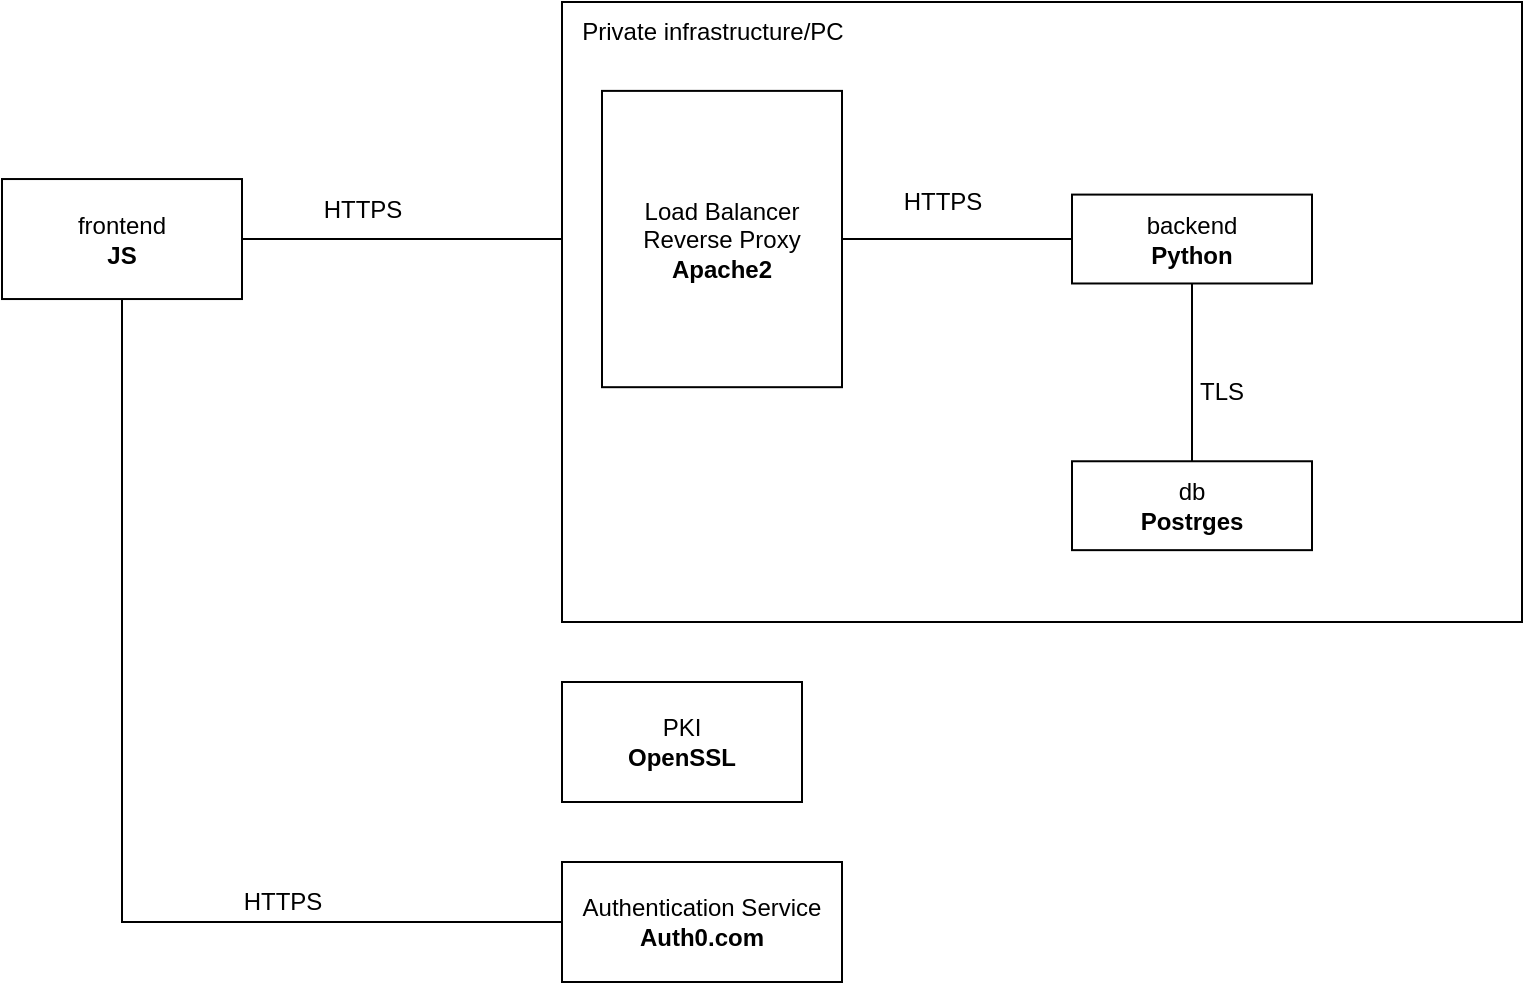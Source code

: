 <mxfile version="20.3.1"><diagram id="QgDRXu4tscYWQB3BoPgG" name="Page-1"><mxGraphModel dx="1022" dy="451" grid="1" gridSize="10" guides="1" tooltips="1" connect="1" arrows="1" fold="1" page="1" pageScale="1" pageWidth="850" pageHeight="1100" math="0" shadow="0"><root><mxCell id="0"/><mxCell id="1" parent="0"/><mxCell id="QU-KfmibPosarEs2u04d-1" value="&lt;div&gt;frontend&lt;/div&gt;&lt;b&gt;JS&lt;/b&gt;" style="rounded=0;whiteSpace=wrap;html=1;" vertex="1" parent="1"><mxGeometry x="40" y="218.52" width="120" height="60" as="geometry"/></mxCell><mxCell id="QU-KfmibPosarEs2u04d-11" value="" style="endArrow=none;html=1;rounded=0;entryX=1;entryY=0.5;entryDx=0;entryDy=0;exitX=0;exitY=0.5;exitDx=0;exitDy=0;" edge="1" parent="1" source="QU-KfmibPosarEs2u04d-9" target="QU-KfmibPosarEs2u04d-1"><mxGeometry width="50" height="50" relative="1" as="geometry"><mxPoint x="450" y="410" as="sourcePoint"/><mxPoint x="500" y="360" as="targetPoint"/></mxGeometry></mxCell><mxCell id="QU-KfmibPosarEs2u04d-12" value="Authentication Service&lt;br&gt;&lt;b&gt;Auth0.com&lt;/b&gt;" style="rounded=0;whiteSpace=wrap;html=1;" vertex="1" parent="1"><mxGeometry x="320" y="560" width="140" height="60" as="geometry"/></mxCell><mxCell id="QU-KfmibPosarEs2u04d-13" value="" style="endArrow=none;html=1;rounded=0;exitX=0;exitY=0.5;exitDx=0;exitDy=0;entryX=0.5;entryY=1;entryDx=0;entryDy=0;" edge="1" parent="1" source="QU-KfmibPosarEs2u04d-12" target="QU-KfmibPosarEs2u04d-1"><mxGeometry width="50" height="50" relative="1" as="geometry"><mxPoint x="450" y="410" as="sourcePoint"/><mxPoint x="500" y="360" as="targetPoint"/><Array as="points"><mxPoint x="100" y="590"/></Array></mxGeometry></mxCell><mxCell id="QU-KfmibPosarEs2u04d-15" value="HTTPS" style="text;html=1;align=center;verticalAlign=middle;resizable=0;points=[];autosize=1;strokeColor=none;fillColor=none;" vertex="1" parent="1"><mxGeometry x="150" y="565" width="60" height="30" as="geometry"/></mxCell><mxCell id="QU-KfmibPosarEs2u04d-16" value="&lt;div&gt;HTTPS&lt;/div&gt;" style="text;html=1;align=center;verticalAlign=middle;resizable=0;points=[];autosize=1;strokeColor=none;fillColor=none;" vertex="1" parent="1"><mxGeometry x="190" y="218.52" width="60" height="30" as="geometry"/></mxCell><mxCell id="QU-KfmibPosarEs2u04d-2" value="" style="rounded=0;whiteSpace=wrap;html=1;" vertex="1" parent="1"><mxGeometry x="320" y="130" width="480" height="310" as="geometry"/></mxCell><mxCell id="QU-KfmibPosarEs2u04d-3" value="Private infrastructure/PC" style="text;html=1;align=center;verticalAlign=middle;resizable=0;points=[];autosize=1;strokeColor=none;fillColor=none;" vertex="1" parent="1"><mxGeometry x="320" y="130" width="150" height="30" as="geometry"/></mxCell><mxCell id="QU-KfmibPosarEs2u04d-5" value="backend&lt;br&gt;&lt;b&gt;Python&lt;/b&gt;" style="rounded=0;whiteSpace=wrap;html=1;" vertex="1" parent="1"><mxGeometry x="575" y="226.296" width="120" height="44.444" as="geometry"/></mxCell><mxCell id="QU-KfmibPosarEs2u04d-6" value="db&lt;br&gt;&lt;b&gt;Postrges&lt;/b&gt;" style="rounded=0;whiteSpace=wrap;html=1;" vertex="1" parent="1"><mxGeometry x="575" y="359.63" width="120" height="44.444" as="geometry"/></mxCell><mxCell id="QU-KfmibPosarEs2u04d-8" value="" style="endArrow=none;html=1;rounded=0;entryX=0.5;entryY=1;entryDx=0;entryDy=0;" edge="1" parent="1" source="QU-KfmibPosarEs2u04d-6" target="QU-KfmibPosarEs2u04d-5"><mxGeometry width="50" height="50" relative="1" as="geometry"><mxPoint x="435" y="344.815" as="sourcePoint"/><mxPoint x="485" y="307.778" as="targetPoint"/></mxGeometry></mxCell><mxCell id="QU-KfmibPosarEs2u04d-9" value="Load Balancer&lt;br&gt;Reverse Proxy&lt;br&gt;&lt;b&gt;Apache2&lt;/b&gt;" style="rounded=0;whiteSpace=wrap;html=1;" vertex="1" parent="1"><mxGeometry x="340" y="174.444" width="120" height="148.148" as="geometry"/></mxCell><mxCell id="QU-KfmibPosarEs2u04d-10" value="" style="endArrow=none;html=1;rounded=0;exitX=0;exitY=0.5;exitDx=0;exitDy=0;" edge="1" parent="1" source="QU-KfmibPosarEs2u04d-5" target="QU-KfmibPosarEs2u04d-9"><mxGeometry width="50" height="50" relative="1" as="geometry"><mxPoint x="440" y="337.407" as="sourcePoint"/><mxPoint x="490" y="300.37" as="targetPoint"/></mxGeometry></mxCell><mxCell id="QU-KfmibPosarEs2u04d-17" value="HTTPS" style="text;html=1;align=center;verticalAlign=middle;resizable=0;points=[];autosize=1;strokeColor=none;fillColor=none;" vertex="1" parent="1"><mxGeometry x="480" y="215" width="60" height="30" as="geometry"/></mxCell><mxCell id="QU-KfmibPosarEs2u04d-18" value="TLS" style="text;html=1;strokeColor=none;fillColor=none;align=center;verticalAlign=middle;whiteSpace=wrap;rounded=0;" vertex="1" parent="1"><mxGeometry x="620" y="310" width="60" height="30" as="geometry"/></mxCell><mxCell id="QU-KfmibPosarEs2u04d-19" style="edgeStyle=orthogonalEdgeStyle;rounded=0;orthogonalLoop=1;jettySize=auto;html=1;exitX=0.5;exitY=1;exitDx=0;exitDy=0;" edge="1" parent="1" source="QU-KfmibPosarEs2u04d-2" target="QU-KfmibPosarEs2u04d-2"><mxGeometry relative="1" as="geometry"/></mxCell><mxCell id="QU-KfmibPosarEs2u04d-20" value="PKI&lt;br&gt;&lt;b&gt;OpenSSL&lt;/b&gt;" style="rounded=0;whiteSpace=wrap;html=1;" vertex="1" parent="1"><mxGeometry x="320" y="470" width="120" height="60" as="geometry"/></mxCell></root></mxGraphModel></diagram></mxfile>